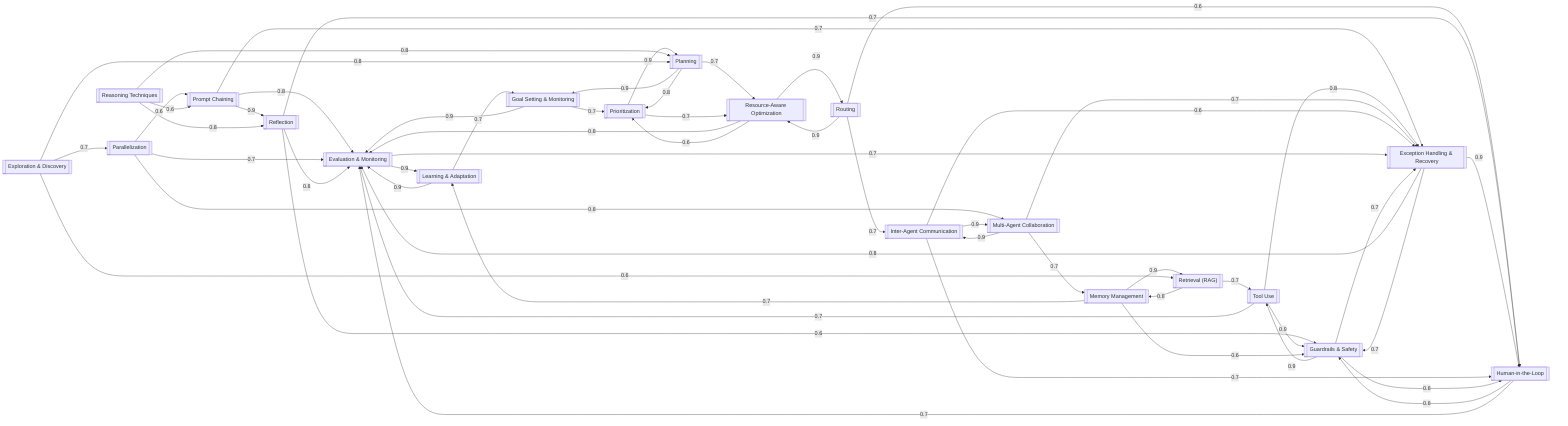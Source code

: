 graph LR

A[["Prompt Chaining"]] -- "0.9" --> D[["Reflection"]]
A -- "0.8" --> Q[["Evaluation & Monitoring"]]
A -- "0.7" --> K[["Exception Handling & Recovery"]]

B[["Routing"]] -- "0.9" --> O[["Resource-Aware Optimization"]]
B -- "0.7" --> N[["Inter-Agent Communication"]]
B -- "0.6" --> L[["Human-in-the-Loop"]]

C[["Parallelization"]] -- "0.8" --> G[["Multi-Agent Collaboration"]]
C -- "0.7" --> Q
C -- "0.6" --> A

D[["Reflection"]] -- "0.8" --> Q
D -- "0.7" --> L
D -- "0.6" --> R[["Guardrails & Safety"]]

E[["Tool Use"]] -- "0.9" --> R
E -- "0.8" --> K
E -- "0.7" --> Q

F[["Planning"]] -- "0.9" --> J[["Goal Setting & Monitoring"]]
F -- "0.8" --> P[["Prioritization"]]
F -- "0.7" --> O

G[["Multi-Agent Collaboration"]] -- "0.9" --> N
G -- "0.7" --> H[["Memory Management"]]
G -- "0.7" --> K

H[["Memory Management"]] -- "0.9" --> M[["Retrieval (RAG)"]]
H -- "0.7" --> I[["Learning & Adaptation"]]
H -- "0.6" --> R

I[["Learning & Adaptation"]] -- "0.9" --> Q
I -- "0.7" --> J

J[["Goal Setting & Monitoring"]] -- "0.9" --> Q
J -- "0.7" --> P

K[["Exception Handling & Recovery"]] -- "0.9" --> L
K -- "0.8" --> Q
K -- "0.7" --> R

L[["Human-in-the-Loop"]] -- "0.8" --> R
L -- "0.7" --> Q

M[["Retrieval (RAG)"]] -- "0.8" --> H
M -- "0.7" --> E

N[["Inter-Agent Communication"]] -- "0.9" --> G
N -- "0.7" --> L
N -- "0.6" --> K

O[["Resource-Aware Optimization"]] -- "0.9" --> B
O -- "0.8" --> Q
O -- "0.6" --> P

P[["Prioritization"]] -- "0.9" --> F
P -- "0.7" --> O

Q[["Evaluation & Monitoring"]] -- "0.9" --> I
Q -- "0.7" --> K

R[["Guardrails & Safety"]] -- "0.9" --> E
R -- "0.8" --> L
R -- "0.7" --> K

S[["Reasoning Techniques"]] -- "0.8" --> F
S -- "0.8" --> D
S -- "0.6" --> A

T[["Exploration & Discovery"]] -- "0.8" --> F
T -- "0.7" --> C
T -- "0.6" --> M